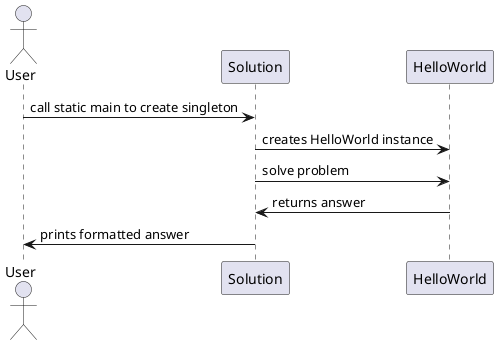@startuml SequenceDiagram
actor User
User -> Solution: call static main to create singleton
Solution -> HelloWorld: creates HelloWorld instance
Solution -> HelloWorld: solve problem
HelloWorld -> Solution: returns answer
Solution -> User: prints formatted answer
@enduml